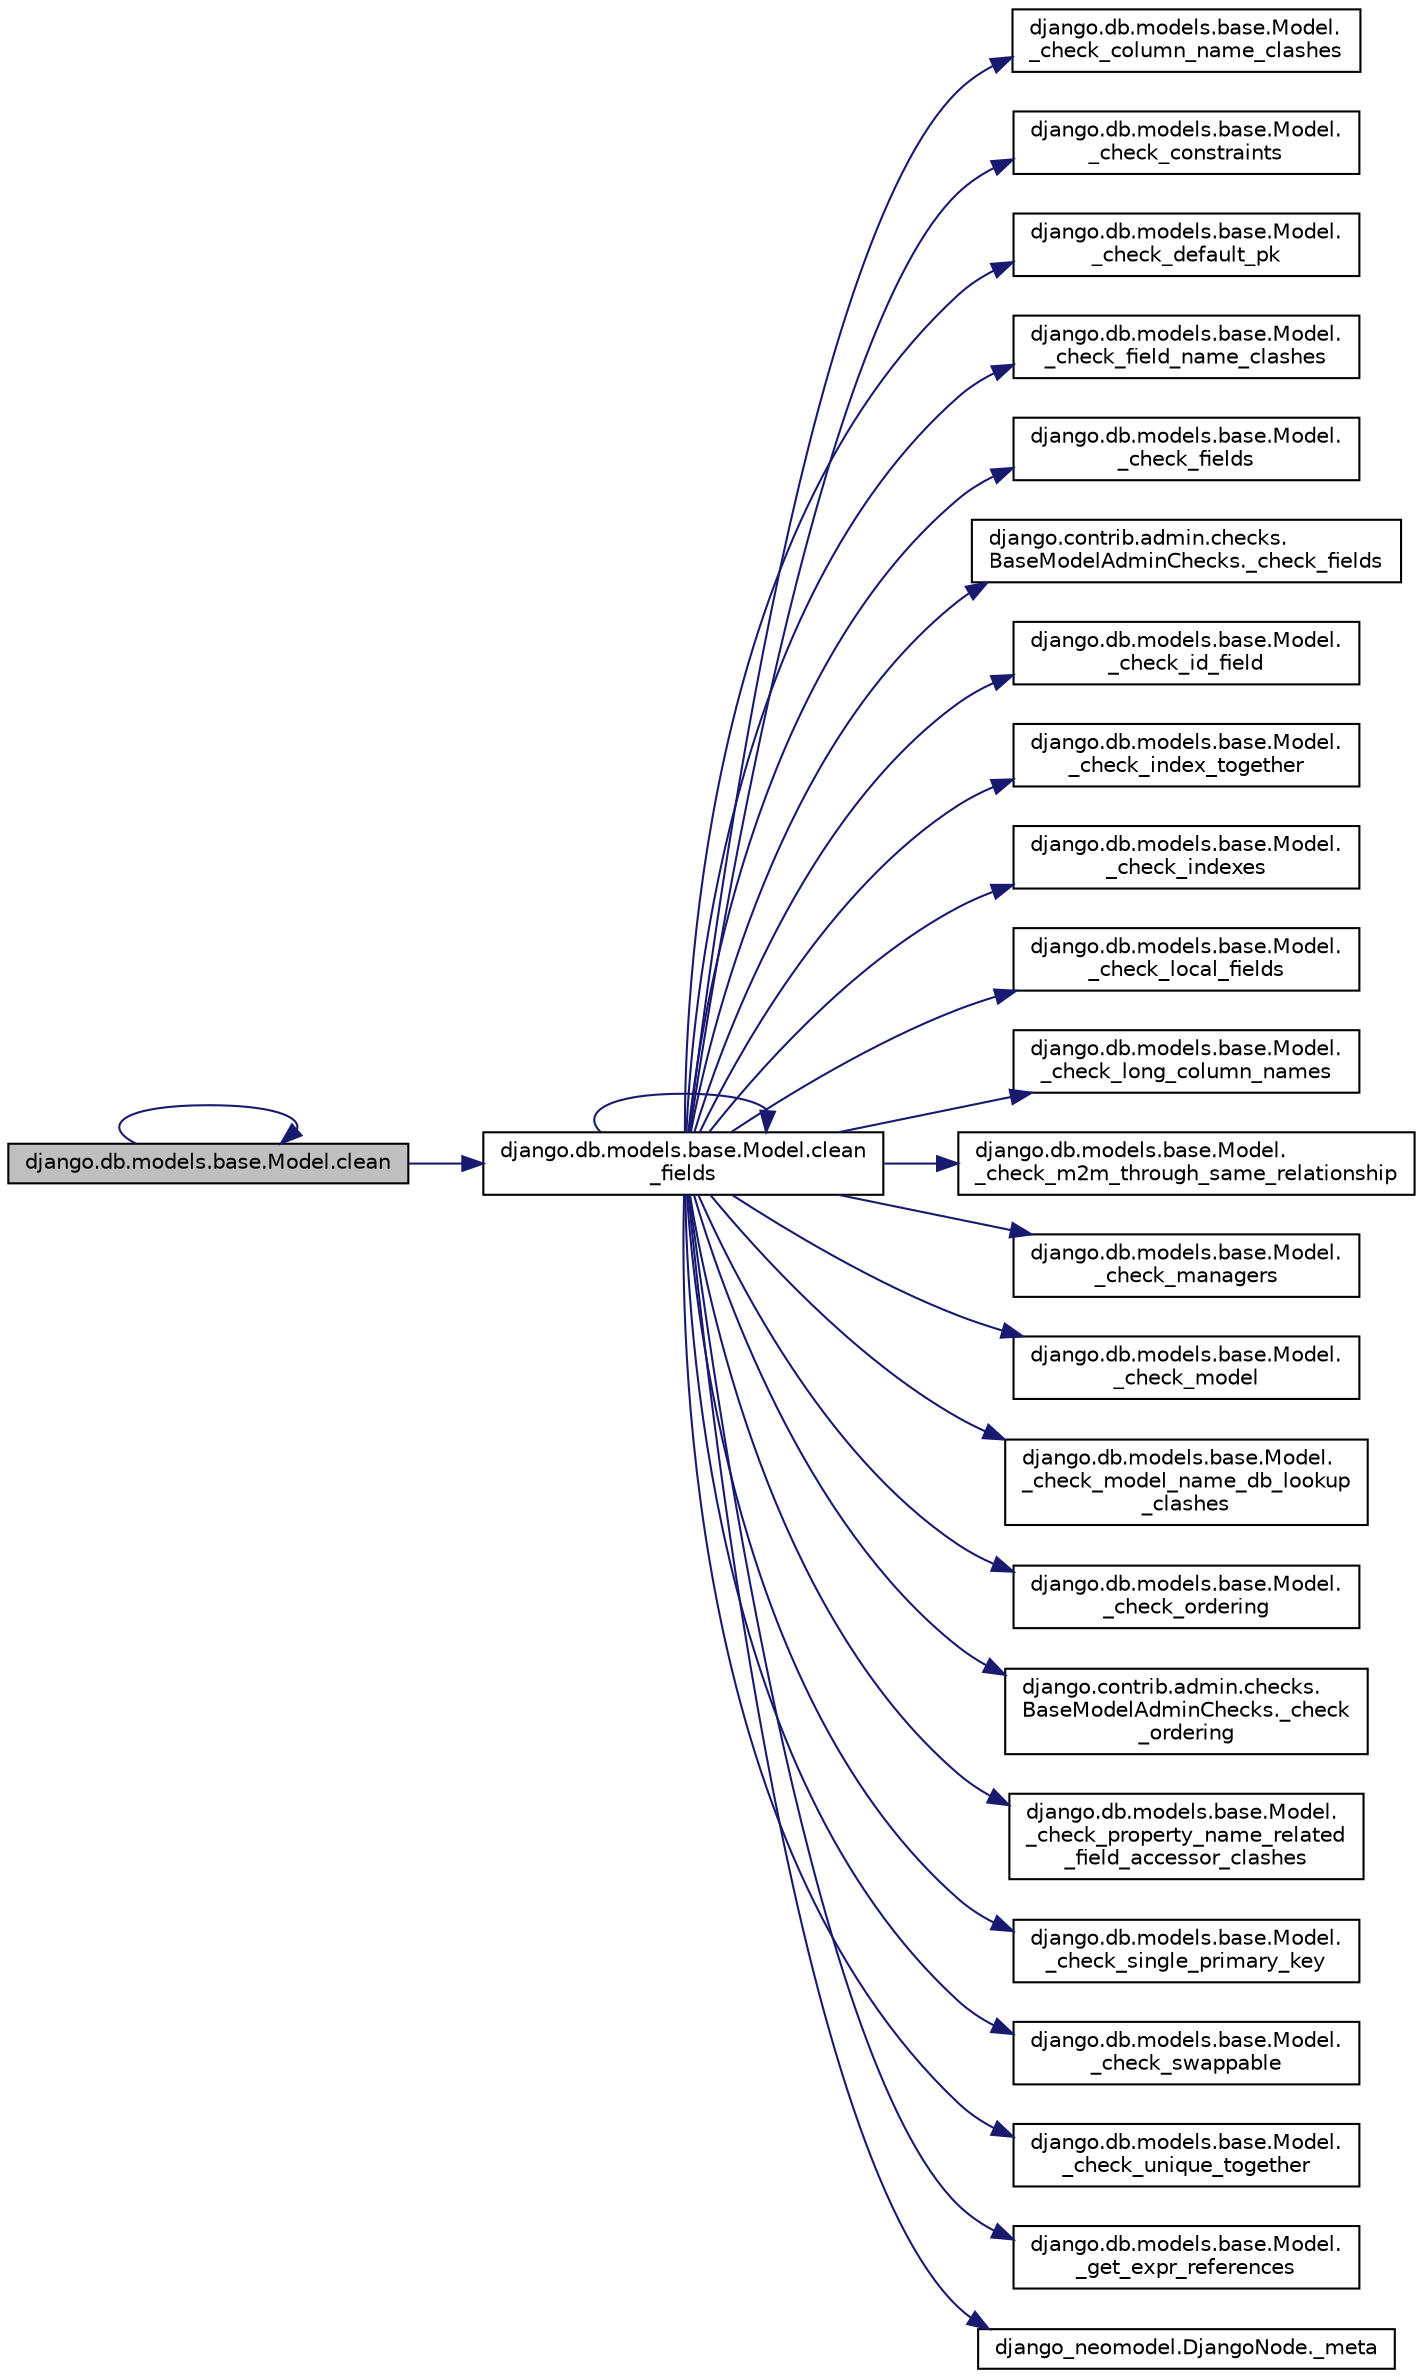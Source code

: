 digraph "django.db.models.base.Model.clean"
{
 // LATEX_PDF_SIZE
  edge [fontname="Helvetica",fontsize="10",labelfontname="Helvetica",labelfontsize="10"];
  node [fontname="Helvetica",fontsize="10",shape=record];
  rankdir="LR";
  Node1 [label="django.db.models.base.Model.clean",height=0.2,width=0.4,color="black", fillcolor="grey75", style="filled", fontcolor="black",tooltip=" "];
  Node1 -> Node1 [color="midnightblue",fontsize="10",style="solid",fontname="Helvetica"];
  Node1 -> Node2 [color="midnightblue",fontsize="10",style="solid",fontname="Helvetica"];
  Node2 [label="django.db.models.base.Model.clean\l_fields",height=0.2,width=0.4,color="black", fillcolor="white", style="filled",URL="$da/d39/classdjango_1_1db_1_1models_1_1base_1_1_model.html#a549f5dea41d0ce039d2939bbe12b8e13",tooltip=" "];
  Node2 -> Node3 [color="midnightblue",fontsize="10",style="solid",fontname="Helvetica"];
  Node3 [label="django.db.models.base.Model.\l_check_column_name_clashes",height=0.2,width=0.4,color="black", fillcolor="white", style="filled",URL="$da/d39/classdjango_1_1db_1_1models_1_1base_1_1_model.html#aa6c22b6e7517efbcb929ba371615c039",tooltip=" "];
  Node2 -> Node4 [color="midnightblue",fontsize="10",style="solid",fontname="Helvetica"];
  Node4 [label="django.db.models.base.Model.\l_check_constraints",height=0.2,width=0.4,color="black", fillcolor="white", style="filled",URL="$da/d39/classdjango_1_1db_1_1models_1_1base_1_1_model.html#a3ca7f9c59e71ddaf6e95932900d01a5a",tooltip=" "];
  Node2 -> Node5 [color="midnightblue",fontsize="10",style="solid",fontname="Helvetica"];
  Node5 [label="django.db.models.base.Model.\l_check_default_pk",height=0.2,width=0.4,color="black", fillcolor="white", style="filled",URL="$da/d39/classdjango_1_1db_1_1models_1_1base_1_1_model.html#a0ba260fe7a5482ada7a70260b3e17f8d",tooltip=" "];
  Node2 -> Node6 [color="midnightblue",fontsize="10",style="solid",fontname="Helvetica"];
  Node6 [label="django.db.models.base.Model.\l_check_field_name_clashes",height=0.2,width=0.4,color="black", fillcolor="white", style="filled",URL="$da/d39/classdjango_1_1db_1_1models_1_1base_1_1_model.html#ae912b8ad8be8af5dc9886f9f6fc97675",tooltip=" "];
  Node2 -> Node7 [color="midnightblue",fontsize="10",style="solid",fontname="Helvetica"];
  Node7 [label="django.db.models.base.Model.\l_check_fields",height=0.2,width=0.4,color="black", fillcolor="white", style="filled",URL="$da/d39/classdjango_1_1db_1_1models_1_1base_1_1_model.html#a23addf58e43545bb4d631f6f1124702e",tooltip=" "];
  Node2 -> Node8 [color="midnightblue",fontsize="10",style="solid",fontname="Helvetica"];
  Node8 [label="django.contrib.admin.checks.\lBaseModelAdminChecks._check_fields",height=0.2,width=0.4,color="black", fillcolor="white", style="filled",URL="$d1/d74/classdjango_1_1contrib_1_1admin_1_1checks_1_1_base_model_admin_checks.html#af1a0de7b65775da886ec2e1a8c845a83",tooltip=" "];
  Node2 -> Node9 [color="midnightblue",fontsize="10",style="solid",fontname="Helvetica"];
  Node9 [label="django.db.models.base.Model.\l_check_id_field",height=0.2,width=0.4,color="black", fillcolor="white", style="filled",URL="$da/d39/classdjango_1_1db_1_1models_1_1base_1_1_model.html#a8b178645fafe7239c649d7c9cc371791",tooltip=" "];
  Node2 -> Node10 [color="midnightblue",fontsize="10",style="solid",fontname="Helvetica"];
  Node10 [label="django.db.models.base.Model.\l_check_index_together",height=0.2,width=0.4,color="black", fillcolor="white", style="filled",URL="$da/d39/classdjango_1_1db_1_1models_1_1base_1_1_model.html#a9cee0df9bd7fefcbdaca41c4e9b70557",tooltip=" "];
  Node2 -> Node11 [color="midnightblue",fontsize="10",style="solid",fontname="Helvetica"];
  Node11 [label="django.db.models.base.Model.\l_check_indexes",height=0.2,width=0.4,color="black", fillcolor="white", style="filled",URL="$da/d39/classdjango_1_1db_1_1models_1_1base_1_1_model.html#afc76824e8a94561b08401279e9ac8027",tooltip=" "];
  Node2 -> Node12 [color="midnightblue",fontsize="10",style="solid",fontname="Helvetica"];
  Node12 [label="django.db.models.base.Model.\l_check_local_fields",height=0.2,width=0.4,color="black", fillcolor="white", style="filled",URL="$da/d39/classdjango_1_1db_1_1models_1_1base_1_1_model.html#a50ce84b7cd6f279c17d685fb4617b20e",tooltip=" "];
  Node2 -> Node13 [color="midnightblue",fontsize="10",style="solid",fontname="Helvetica"];
  Node13 [label="django.db.models.base.Model.\l_check_long_column_names",height=0.2,width=0.4,color="black", fillcolor="white", style="filled",URL="$da/d39/classdjango_1_1db_1_1models_1_1base_1_1_model.html#af7d4af070244463bcccff7498a381d4f",tooltip=" "];
  Node2 -> Node14 [color="midnightblue",fontsize="10",style="solid",fontname="Helvetica"];
  Node14 [label="django.db.models.base.Model.\l_check_m2m_through_same_relationship",height=0.2,width=0.4,color="black", fillcolor="white", style="filled",URL="$da/d39/classdjango_1_1db_1_1models_1_1base_1_1_model.html#a25806e4057d3c5f1447ea1d3d9e71bf9",tooltip=" "];
  Node2 -> Node15 [color="midnightblue",fontsize="10",style="solid",fontname="Helvetica"];
  Node15 [label="django.db.models.base.Model.\l_check_managers",height=0.2,width=0.4,color="black", fillcolor="white", style="filled",URL="$da/d39/classdjango_1_1db_1_1models_1_1base_1_1_model.html#af2e491d14e3aa6f63bfa6c070bae79b8",tooltip=" "];
  Node2 -> Node16 [color="midnightblue",fontsize="10",style="solid",fontname="Helvetica"];
  Node16 [label="django.db.models.base.Model.\l_check_model",height=0.2,width=0.4,color="black", fillcolor="white", style="filled",URL="$da/d39/classdjango_1_1db_1_1models_1_1base_1_1_model.html#a9c2a09547ee6a7f6931ab57712b085cc",tooltip=" "];
  Node2 -> Node17 [color="midnightblue",fontsize="10",style="solid",fontname="Helvetica"];
  Node17 [label="django.db.models.base.Model.\l_check_model_name_db_lookup\l_clashes",height=0.2,width=0.4,color="black", fillcolor="white", style="filled",URL="$da/d39/classdjango_1_1db_1_1models_1_1base_1_1_model.html#ab8fe0e9457769b74e32e17424884d14d",tooltip=" "];
  Node2 -> Node18 [color="midnightblue",fontsize="10",style="solid",fontname="Helvetica"];
  Node18 [label="django.db.models.base.Model.\l_check_ordering",height=0.2,width=0.4,color="black", fillcolor="white", style="filled",URL="$da/d39/classdjango_1_1db_1_1models_1_1base_1_1_model.html#ad6cc1c1564854aaae0a9408a5273aae3",tooltip=" "];
  Node2 -> Node19 [color="midnightblue",fontsize="10",style="solid",fontname="Helvetica"];
  Node19 [label="django.contrib.admin.checks.\lBaseModelAdminChecks._check\l_ordering",height=0.2,width=0.4,color="black", fillcolor="white", style="filled",URL="$d1/d74/classdjango_1_1contrib_1_1admin_1_1checks_1_1_base_model_admin_checks.html#a2252f3b91beb4a6c778a9fb68e800025",tooltip=" "];
  Node2 -> Node20 [color="midnightblue",fontsize="10",style="solid",fontname="Helvetica"];
  Node20 [label="django.db.models.base.Model.\l_check_property_name_related\l_field_accessor_clashes",height=0.2,width=0.4,color="black", fillcolor="white", style="filled",URL="$da/d39/classdjango_1_1db_1_1models_1_1base_1_1_model.html#a203f8218a8c1daabe96282f71ccf4fbe",tooltip=" "];
  Node2 -> Node21 [color="midnightblue",fontsize="10",style="solid",fontname="Helvetica"];
  Node21 [label="django.db.models.base.Model.\l_check_single_primary_key",height=0.2,width=0.4,color="black", fillcolor="white", style="filled",URL="$da/d39/classdjango_1_1db_1_1models_1_1base_1_1_model.html#a461200cb618e04440979be79bbcca6ac",tooltip=" "];
  Node2 -> Node22 [color="midnightblue",fontsize="10",style="solid",fontname="Helvetica"];
  Node22 [label="django.db.models.base.Model.\l_check_swappable",height=0.2,width=0.4,color="black", fillcolor="white", style="filled",URL="$da/d39/classdjango_1_1db_1_1models_1_1base_1_1_model.html#aea555e9fcc5c30cb3b2843d6cf08052b",tooltip=" "];
  Node2 -> Node23 [color="midnightblue",fontsize="10",style="solid",fontname="Helvetica"];
  Node23 [label="django.db.models.base.Model.\l_check_unique_together",height=0.2,width=0.4,color="black", fillcolor="white", style="filled",URL="$da/d39/classdjango_1_1db_1_1models_1_1base_1_1_model.html#a339d0316077b6471ab9ee9475ad79d69",tooltip=" "];
  Node2 -> Node24 [color="midnightblue",fontsize="10",style="solid",fontname="Helvetica"];
  Node24 [label="django.db.models.base.Model.\l_get_expr_references",height=0.2,width=0.4,color="black", fillcolor="white", style="filled",URL="$da/d39/classdjango_1_1db_1_1models_1_1base_1_1_model.html#a8f31c0b4a1a340ce66853d06f57676e7",tooltip=" "];
  Node2 -> Node25 [color="midnightblue",fontsize="10",style="solid",fontname="Helvetica"];
  Node25 [label="django_neomodel.DjangoNode._meta",height=0.2,width=0.4,color="black", fillcolor="white", style="filled",URL="$dc/dc5/classdjango__neomodel_1_1_django_node.html#abd0c469b835cfd2c9903601051c67742",tooltip=" "];
  Node2 -> Node2 [color="midnightblue",fontsize="10",style="solid",fontname="Helvetica"];
}
